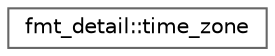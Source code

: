 digraph "类继承关系图"
{
 // LATEX_PDF_SIZE
  bgcolor="transparent";
  edge [fontname=Helvetica,fontsize=10,labelfontname=Helvetica,labelfontsize=10];
  node [fontname=Helvetica,fontsize=10,shape=box,height=0.2,width=0.4];
  rankdir="LR";
  Node0 [id="Node000000",label="fmt_detail::time_zone",height=0.2,width=0.4,color="grey40", fillcolor="white", style="filled",URL="$structfmt__detail_1_1time__zone.html",tooltip=" "];
}
